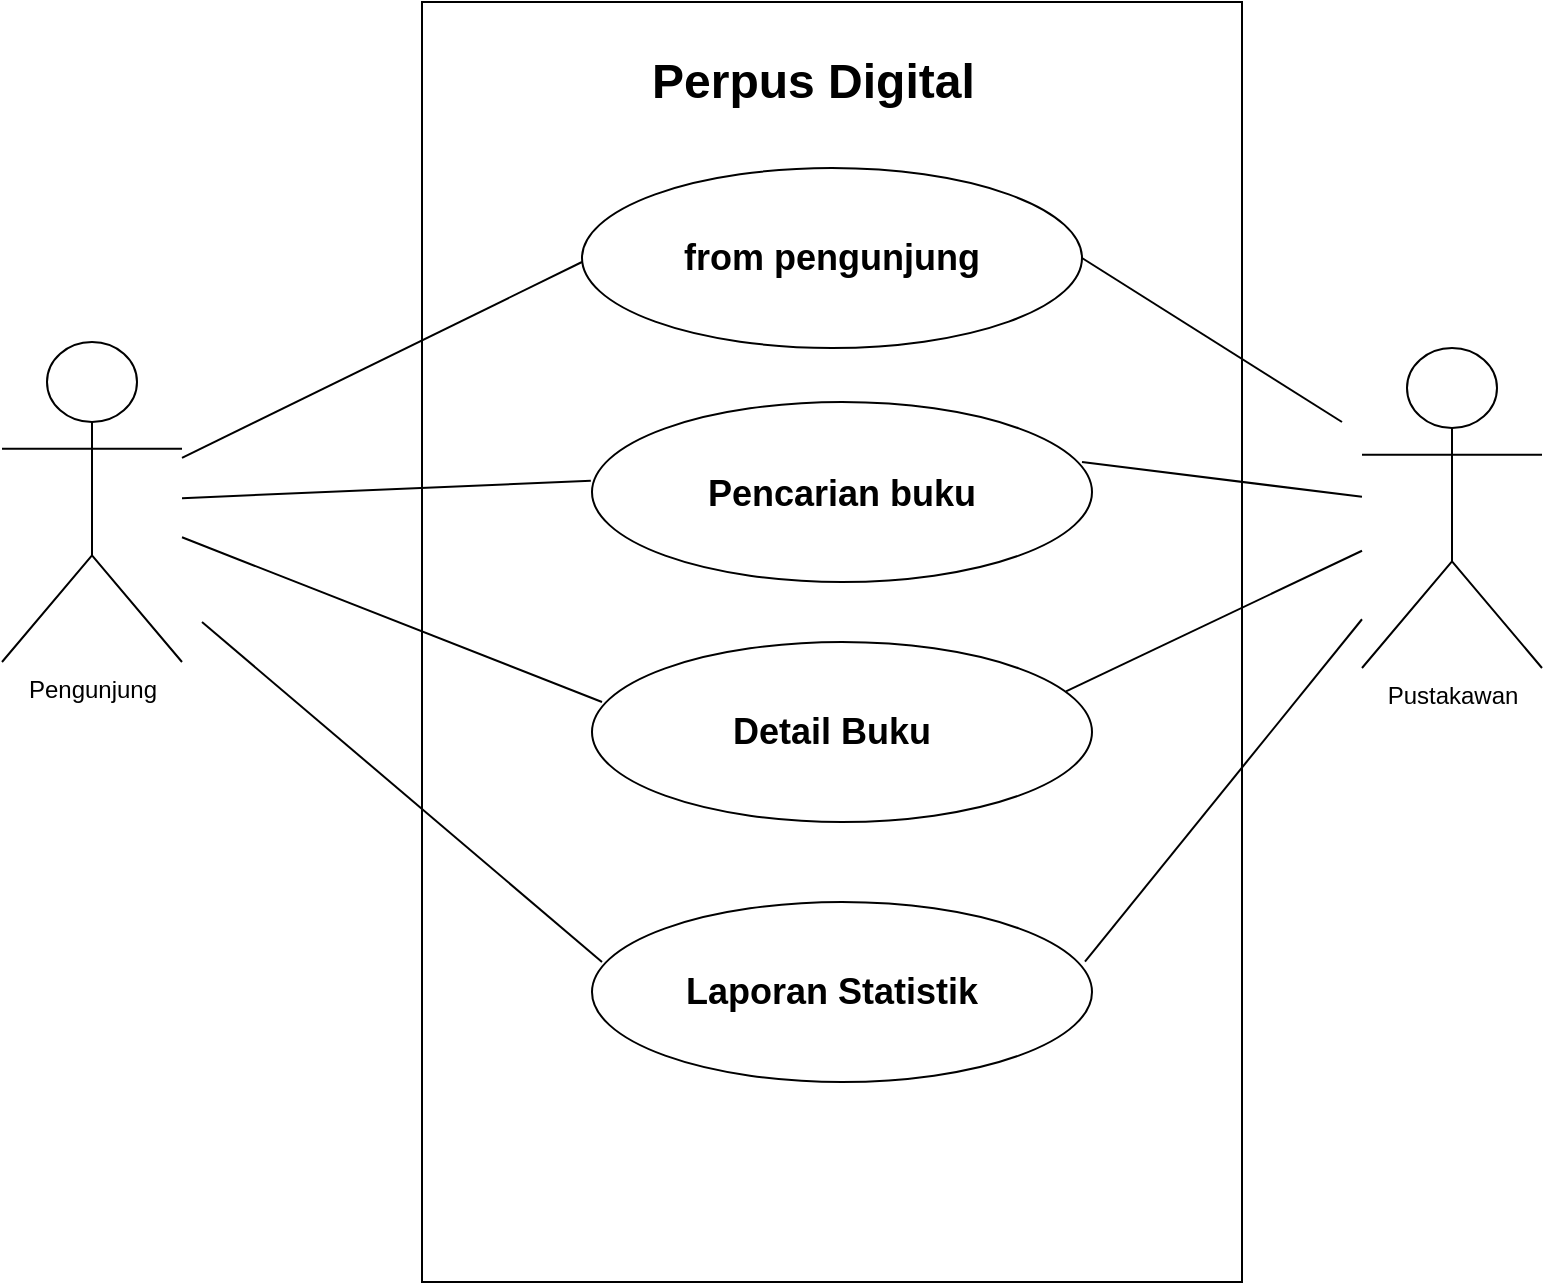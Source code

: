 <mxfile version="23.1.1" type="github">
  <diagram name="Halaman-1" id="I9v1mh5lTL7bm9jNicTe">
    <mxGraphModel dx="1323" dy="743" grid="1" gridSize="10" guides="1" tooltips="1" connect="1" arrows="1" fold="1" page="1" pageScale="1" pageWidth="827" pageHeight="1169" math="0" shadow="0">
      <root>
        <mxCell id="0" />
        <mxCell id="1" parent="0" />
        <mxCell id="HDesqdfmbU_KBpD-CuUh-3" value="" style="rounded=0;whiteSpace=wrap;html=1;" parent="1" vertex="1">
          <mxGeometry x="230" y="190" width="410" height="640" as="geometry" />
        </mxCell>
        <mxCell id="HDesqdfmbU_KBpD-CuUh-4" value="" style="ellipse;whiteSpace=wrap;html=1;" parent="1" vertex="1">
          <mxGeometry x="310" y="273" width="250" height="90" as="geometry" />
        </mxCell>
        <mxCell id="HDesqdfmbU_KBpD-CuUh-9" value="" style="ellipse;whiteSpace=wrap;html=1;" parent="1" vertex="1">
          <mxGeometry x="315" y="390" width="250" height="90" as="geometry" />
        </mxCell>
        <mxCell id="HDesqdfmbU_KBpD-CuUh-10" value="" style="ellipse;whiteSpace=wrap;html=1;" parent="1" vertex="1">
          <mxGeometry x="315" y="510" width="250" height="90" as="geometry" />
        </mxCell>
        <mxCell id="HDesqdfmbU_KBpD-CuUh-11" value="" style="ellipse;whiteSpace=wrap;html=1;" parent="1" vertex="1">
          <mxGeometry x="315" y="640" width="250" height="90" as="geometry" />
        </mxCell>
        <mxCell id="HDesqdfmbU_KBpD-CuUh-12" value="&lt;h1&gt;Perpus Digital&lt;/h1&gt;&lt;div&gt;&lt;br&gt;&lt;/div&gt;" style="text;html=1;strokeColor=none;fillColor=none;spacing=5;spacingTop=-20;whiteSpace=wrap;overflow=hidden;rounded=0;" parent="1" vertex="1">
          <mxGeometry x="340" y="210" width="190" height="120" as="geometry" />
        </mxCell>
        <mxCell id="HDesqdfmbU_KBpD-CuUh-14" value="Pustakawan" style="shape=umlActor;verticalLabelPosition=bottom;verticalAlign=top;html=1;outlineConnect=0;" parent="1" vertex="1">
          <mxGeometry x="700" y="363" width="90" height="160" as="geometry" />
        </mxCell>
        <mxCell id="HDesqdfmbU_KBpD-CuUh-15" value="Pengunjung" style="shape=umlActor;verticalLabelPosition=bottom;verticalAlign=top;html=1;outlineConnect=0;" parent="1" vertex="1">
          <mxGeometry x="20" y="360" width="90" height="160" as="geometry" />
        </mxCell>
        <mxCell id="HDesqdfmbU_KBpD-CuUh-16" value="&lt;h2&gt;from pengunjung&lt;/h2&gt;" style="text;html=1;strokeColor=none;fillColor=none;align=center;verticalAlign=middle;whiteSpace=wrap;rounded=0;fontStyle=0;fontFamily=Helvetica;" parent="1" vertex="1">
          <mxGeometry x="205" y="303" width="460" height="30" as="geometry" />
        </mxCell>
        <mxCell id="HDesqdfmbU_KBpD-CuUh-17" value="&lt;h2&gt;Pencarian buku&lt;/h2&gt;&lt;div&gt;&lt;br&gt;&lt;/div&gt;" style="text;html=1;strokeColor=none;fillColor=none;align=center;verticalAlign=middle;whiteSpace=wrap;rounded=0;fontStyle=0;fontFamily=Helvetica;" parent="1" vertex="1">
          <mxGeometry x="210" y="428" width="460" height="30" as="geometry" />
        </mxCell>
        <mxCell id="HDesqdfmbU_KBpD-CuUh-18" value="&lt;h2&gt;Detail Buku&lt;/h2&gt;" style="text;html=1;strokeColor=none;fillColor=none;align=center;verticalAlign=middle;whiteSpace=wrap;rounded=0;fontStyle=0;fontFamily=Helvetica;" parent="1" vertex="1">
          <mxGeometry x="205" y="540" width="460" height="30" as="geometry" />
        </mxCell>
        <mxCell id="HDesqdfmbU_KBpD-CuUh-19" value="&lt;h2&gt;Laporan Statistik&lt;/h2&gt;" style="text;html=1;strokeColor=none;fillColor=none;align=center;verticalAlign=middle;whiteSpace=wrap;rounded=0;fontStyle=0;fontFamily=Helvetica;" parent="1" vertex="1">
          <mxGeometry x="205" y="670" width="460" height="30" as="geometry" />
        </mxCell>
        <mxCell id="HDesqdfmbU_KBpD-CuUh-20" value="" style="endArrow=none;html=1;rounded=0;" parent="1" source="HDesqdfmbU_KBpD-CuUh-15" edge="1">
          <mxGeometry width="50" height="50" relative="1" as="geometry">
            <mxPoint x="120" y="320" as="sourcePoint" />
            <mxPoint x="310" y="320" as="targetPoint" />
            <Array as="points" />
          </mxGeometry>
        </mxCell>
        <mxCell id="HDesqdfmbU_KBpD-CuUh-22" value="" style="endArrow=none;html=1;rounded=0;entryX=0.227;entryY=0.046;entryDx=0;entryDy=0;entryPerimeter=0;" parent="1" source="HDesqdfmbU_KBpD-CuUh-15" target="HDesqdfmbU_KBpD-CuUh-17" edge="1">
          <mxGeometry width="50" height="50" relative="1" as="geometry">
            <mxPoint x="450" y="500" as="sourcePoint" />
            <mxPoint x="310" y="440" as="targetPoint" />
          </mxGeometry>
        </mxCell>
        <mxCell id="HDesqdfmbU_KBpD-CuUh-23" value="" style="endArrow=none;html=1;rounded=0;entryX=0.25;entryY=0;entryDx=0;entryDy=0;" parent="1" target="HDesqdfmbU_KBpD-CuUh-18" edge="1" source="HDesqdfmbU_KBpD-CuUh-15">
          <mxGeometry width="50" height="50" relative="1" as="geometry">
            <mxPoint x="140" y="480" as="sourcePoint" />
            <mxPoint x="500" y="450" as="targetPoint" />
            <Array as="points" />
          </mxGeometry>
        </mxCell>
        <mxCell id="HDesqdfmbU_KBpD-CuUh-24" value="" style="endArrow=none;html=1;rounded=0;exitX=0.775;exitY=-0.006;exitDx=0;exitDy=0;exitPerimeter=0;" parent="1" target="HDesqdfmbU_KBpD-CuUh-14" edge="1" source="HDesqdfmbU_KBpD-CuUh-19">
          <mxGeometry width="50" height="50" relative="1" as="geometry">
            <mxPoint x="570" y="670" as="sourcePoint" />
            <mxPoint x="670" y="540" as="targetPoint" />
          </mxGeometry>
        </mxCell>
        <mxCell id="HDesqdfmbU_KBpD-CuUh-25" value="" style="endArrow=none;html=1;rounded=0;exitX=0.948;exitY=0.274;exitDx=0;exitDy=0;exitPerimeter=0;" parent="1" source="HDesqdfmbU_KBpD-CuUh-10" target="HDesqdfmbU_KBpD-CuUh-14" edge="1">
          <mxGeometry width="50" height="50" relative="1" as="geometry">
            <mxPoint x="570" y="540" as="sourcePoint" />
            <mxPoint x="500" y="450" as="targetPoint" />
          </mxGeometry>
        </mxCell>
        <mxCell id="HDesqdfmbU_KBpD-CuUh-26" value="" style="endArrow=none;html=1;rounded=0;" parent="1" target="HDesqdfmbU_KBpD-CuUh-14" edge="1">
          <mxGeometry width="50" height="50" relative="1" as="geometry">
            <mxPoint x="560" y="420" as="sourcePoint" />
            <mxPoint x="500" y="450" as="targetPoint" />
          </mxGeometry>
        </mxCell>
        <mxCell id="HDesqdfmbU_KBpD-CuUh-27" value="" style="endArrow=none;html=1;rounded=0;exitX=1;exitY=0.5;exitDx=0;exitDy=0;" parent="1" edge="1" source="HDesqdfmbU_KBpD-CuUh-4">
          <mxGeometry width="50" height="50" relative="1" as="geometry">
            <mxPoint x="540" y="293" as="sourcePoint" />
            <mxPoint x="690" y="400" as="targetPoint" />
            <Array as="points" />
          </mxGeometry>
        </mxCell>
        <mxCell id="HDesqdfmbU_KBpD-CuUh-28" value="" style="endArrow=none;html=1;rounded=0;entryX=0.25;entryY=0;entryDx=0;entryDy=0;" parent="1" target="HDesqdfmbU_KBpD-CuUh-19" edge="1">
          <mxGeometry width="50" height="50" relative="1" as="geometry">
            <mxPoint x="120" y="500" as="sourcePoint" />
            <mxPoint x="500" y="450" as="targetPoint" />
            <Array as="points" />
          </mxGeometry>
        </mxCell>
      </root>
    </mxGraphModel>
  </diagram>
</mxfile>
